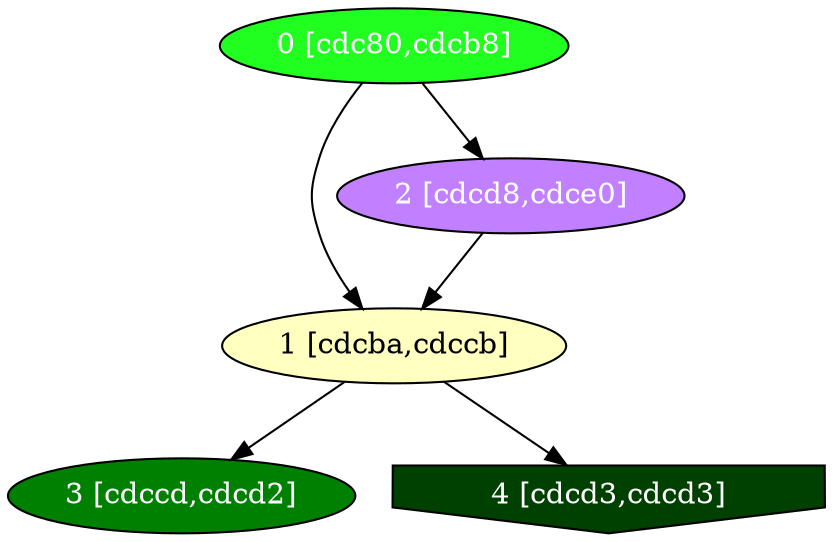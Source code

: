 diGraph libnss3{
	libnss3_0  [style=filled fillcolor="#20FF20" fontcolor="#ffffff" shape=oval label="0 [cdc80,cdcb8]"]
	libnss3_1  [style=filled fillcolor="#FFFFC0" fontcolor="#000000" shape=oval label="1 [cdcba,cdccb]"]
	libnss3_2  [style=filled fillcolor="#C080FF" fontcolor="#ffffff" shape=oval label="2 [cdcd8,cdce0]"]
	libnss3_3  [style=filled fillcolor="#008000" fontcolor="#ffffff" shape=oval label="3 [cdccd,cdcd2]"]
	libnss3_4  [style=filled fillcolor="#004000" fontcolor="#ffffff" shape=invhouse label="4 [cdcd3,cdcd3]"]

	libnss3_0 -> libnss3_1
	libnss3_0 -> libnss3_2
	libnss3_1 -> libnss3_3
	libnss3_1 -> libnss3_4
	libnss3_2 -> libnss3_1
}